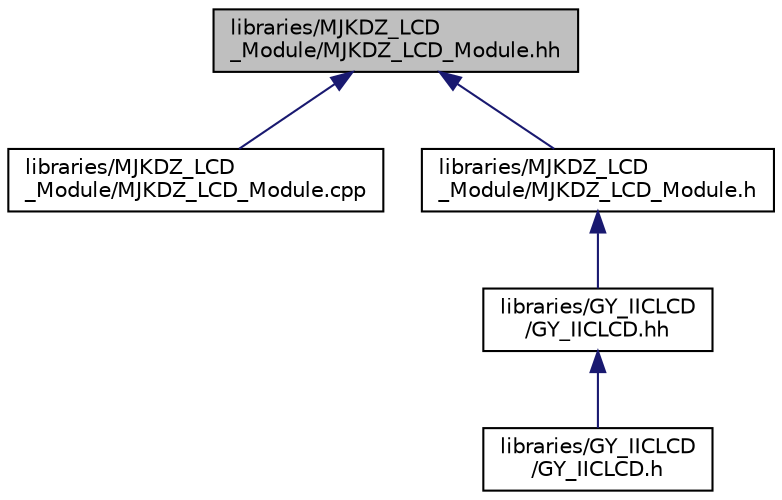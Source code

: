 digraph "libraries/MJKDZ_LCD_Module/MJKDZ_LCD_Module.hh"
{
  edge [fontname="Helvetica",fontsize="10",labelfontname="Helvetica",labelfontsize="10"];
  node [fontname="Helvetica",fontsize="10",shape=record];
  Node1 [label="libraries/MJKDZ_LCD\l_Module/MJKDZ_LCD_Module.hh",height=0.2,width=0.4,color="black", fillcolor="grey75", style="filled", fontcolor="black"];
  Node1 -> Node2 [dir="back",color="midnightblue",fontsize="10",style="solid",fontname="Helvetica"];
  Node2 [label="libraries/MJKDZ_LCD\l_Module/MJKDZ_LCD_Module.cpp",height=0.2,width=0.4,color="black", fillcolor="white", style="filled",URL="$de/de6/MJKDZ__LCD__Module_8cpp.html"];
  Node1 -> Node3 [dir="back",color="midnightblue",fontsize="10",style="solid",fontname="Helvetica"];
  Node3 [label="libraries/MJKDZ_LCD\l_Module/MJKDZ_LCD_Module.h",height=0.2,width=0.4,color="black", fillcolor="white", style="filled",URL="$df/d27/MJKDZ__LCD__Module_8h.html"];
  Node3 -> Node4 [dir="back",color="midnightblue",fontsize="10",style="solid",fontname="Helvetica"];
  Node4 [label="libraries/GY_IICLCD\l/GY_IICLCD.hh",height=0.2,width=0.4,color="black", fillcolor="white", style="filled",URL="$d9/da1/GY__IICLCD_8hh.html"];
  Node4 -> Node5 [dir="back",color="midnightblue",fontsize="10",style="solid",fontname="Helvetica"];
  Node5 [label="libraries/GY_IICLCD\l/GY_IICLCD.h",height=0.2,width=0.4,color="black", fillcolor="white", style="filled",URL="$d8/d37/GY__IICLCD_8h.html"];
}
